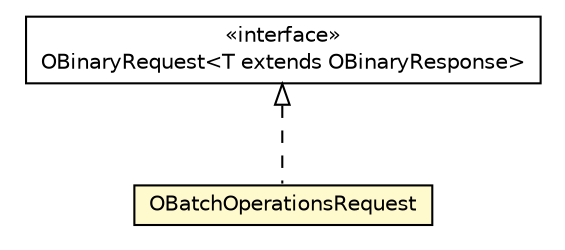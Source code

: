 #!/usr/local/bin/dot
#
# Class diagram 
# Generated by UMLGraph version R5_6-24-gf6e263 (http://www.umlgraph.org/)
#

digraph G {
	edge [fontname="Helvetica",fontsize=10,labelfontname="Helvetica",labelfontsize=10];
	node [fontname="Helvetica",fontsize=10,shape=plaintext];
	nodesep=0.25;
	ranksep=0.5;
	// com.orientechnologies.orient.client.remote.OBinaryRequest<T extends com.orientechnologies.orient.client.remote.OBinaryResponse>
	c1479408 [label=<<table title="com.orientechnologies.orient.client.remote.OBinaryRequest" border="0" cellborder="1" cellspacing="0" cellpadding="2" port="p" href="../OBinaryRequest.html">
		<tr><td><table border="0" cellspacing="0" cellpadding="1">
<tr><td align="center" balign="center"> &#171;interface&#187; </td></tr>
<tr><td align="center" balign="center"> OBinaryRequest&lt;T extends OBinaryResponse&gt; </td></tr>
		</table></td></tr>
		</table>>, URL="../OBinaryRequest.html", fontname="Helvetica", fontcolor="black", fontsize=10.0];
	// com.orientechnologies.orient.client.remote.message.OBatchOperationsRequest
	c1479471 [label=<<table title="com.orientechnologies.orient.client.remote.message.OBatchOperationsRequest" border="0" cellborder="1" cellspacing="0" cellpadding="2" port="p" bgcolor="lemonChiffon" href="./OBatchOperationsRequest.html">
		<tr><td><table border="0" cellspacing="0" cellpadding="1">
<tr><td align="center" balign="center"> OBatchOperationsRequest </td></tr>
		</table></td></tr>
		</table>>, URL="./OBatchOperationsRequest.html", fontname="Helvetica", fontcolor="black", fontsize=10.0];
	//com.orientechnologies.orient.client.remote.message.OBatchOperationsRequest implements com.orientechnologies.orient.client.remote.OBinaryRequest<T extends com.orientechnologies.orient.client.remote.OBinaryResponse>
	c1479408:p -> c1479471:p [dir=back,arrowtail=empty,style=dashed];
}

